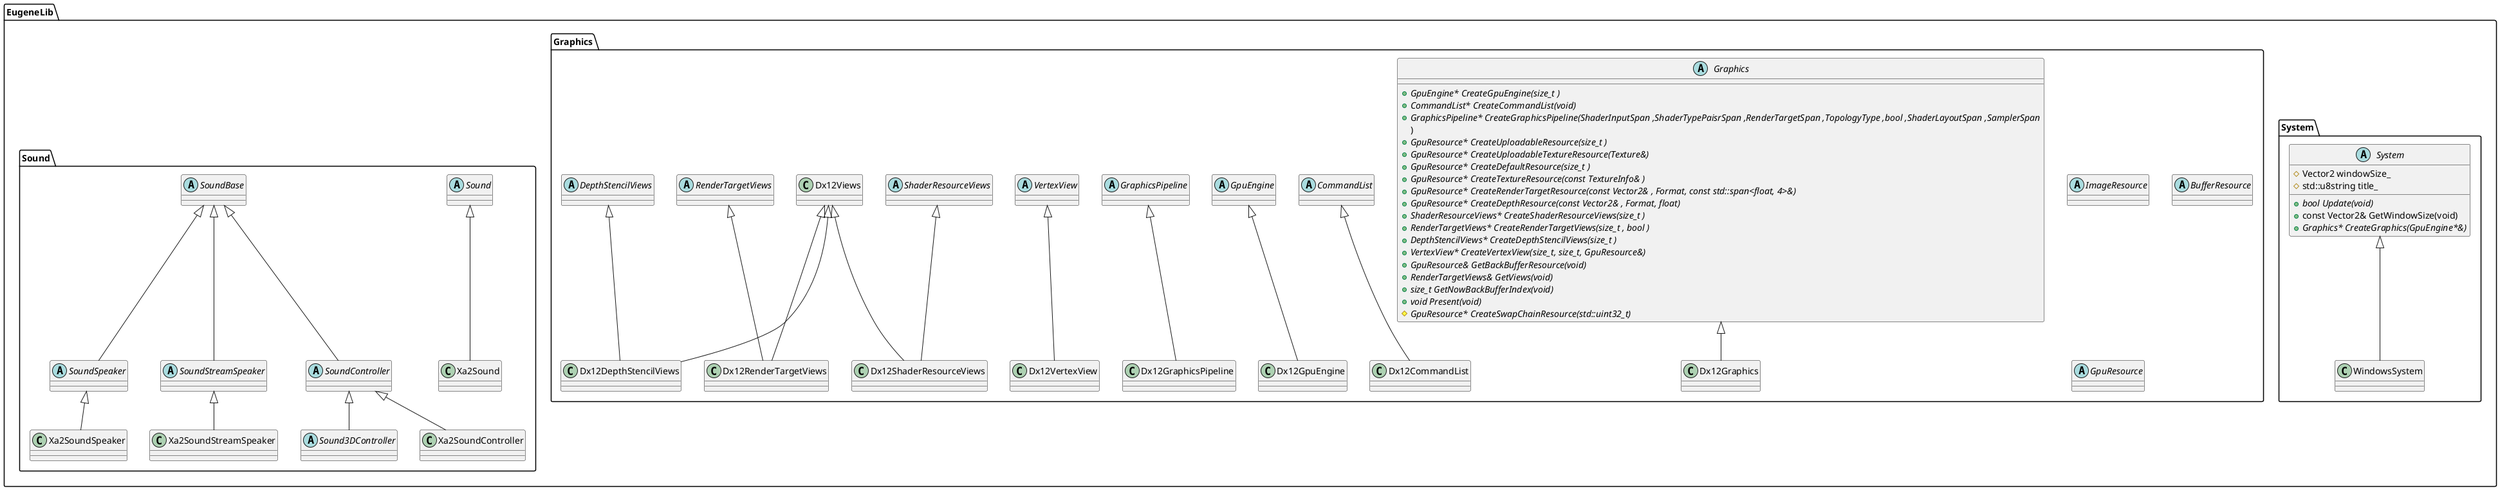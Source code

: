 @startuml ClassDiagram

namespace EugeneLib {

    namespace System {
        abstract class System
        {
            + {abstract} bool Update(void)
            +const Vector2& GetWindowSize(void)
            + {abstract} Graphics* CreateGraphics(GpuEngine*&) 
            # Vector2 windowSize_
            # std::u8string title_
        }

        System <|-- WindowsSystem
    }

    namespace Graphics {
        abstract class Graphics
        {
            + {abstract} GpuEngine* CreateGpuEngine(size_t )
            + {abstract} CommandList* CreateCommandList(void) 
            + {abstract} GraphicsPipeline* CreateGraphicsPipeline(ShaderInputSpan ,ShaderTypePaisrSpan ,RenderTargetSpan ,TopologyType ,bool ,ShaderLayoutSpan ,SamplerSpan
            )
            + {abstract} GpuResource* CreateUploadableResource(size_t )
            + {abstract} GpuResource* CreateUploadableTextureResource(Texture&)
            + {abstract} GpuResource* CreateDefaultResource(size_t )
            + {abstract} GpuResource* CreateTextureResource(const TextureInfo& )
            + {abstract} GpuResource* CreateRenderTargetResource(const Vector2& , Format, const std::span<float, 4>&)   
            + {abstract} GpuResource* CreateDepthResource(const Vector2& , Format, float) 
            + {abstract} ShaderResourceViews* CreateShaderResourceViews(size_t )
            + {abstract} RenderTargetViews* CreateRenderTargetViews(size_t , bool )
            + {abstract} DepthStencilViews* CreateDepthStencilViews(size_t )
            + {abstract} VertexView* CreateVertexView(size_t, size_t, GpuResource&)
            + {abstract} GpuResource& GetBackBufferResource(void)
            + {abstract} RenderTargetViews& GetViews(void) 
            + {abstract} size_t GetNowBackBufferIndex(void) 
            + {abstract} void Present(void) 
            # {abstract} GpuResource* CreateSwapChainResource(std::uint32_t)

        }

        Graphics <|-- Dx12Graphics

        abstract class CommandList
        {

        }

        CommandList <|-- Dx12CommandList

        abstract class GpuEngine
        {

        }

        GpuEngine <|-- Dx12GpuEngine

        abstract class ImageResource
        {
            
        }

        abstract class BufferResource
        {
            
        }

        abstract class GpuResource
        {

        }


        abstract class GraphicsPipeline
        {

        }

        GraphicsPipeline <|-- Dx12GraphicsPipeline

        abstract class VertexView
        {

        }

        VertexView <|-- Dx12VertexView

        abstract class ShaderResourceViews
        {

        }

        Dx12Views <|-- Dx12ShaderResourceViews
        ShaderResourceViews <|-- Dx12ShaderResourceViews

        abstract class RenderTargetViews
        {

        }

        Dx12Views <|-- Dx12RenderTargetViews
        RenderTargetViews <|-- Dx12RenderTargetViews

        abstract class DepthStencilViews
        {
            
        }

        Dx12Views <|-- Dx12DepthStencilViews
        DepthStencilViews <|-- Dx12DepthStencilViews
    }

        namespace Sound {
        abstract class Sound
        {

        }


        abstract class SoundBase
        {

        }

        abstract class SoundSpeaker
        {

        }

        SoundBase <|-- SoundSpeaker

        abstract class SoundStreamSpeaker
        {

        }

        SoundBase <|-- SoundStreamSpeaker

        abstract class Sound3DController
        {

        }

        abstract class SoundController
        {

        }

        SoundBase <|-- SoundController
        SoundController <|-- Sound3DController
        
        Sound <|-- Xa2Sound
        SoundSpeaker <|-- Xa2SoundSpeaker
        SoundStreamSpeaker <|-- Xa2SoundStreamSpeaker
        SoundController <|-- Xa2SoundController
    }
}
@enduml
